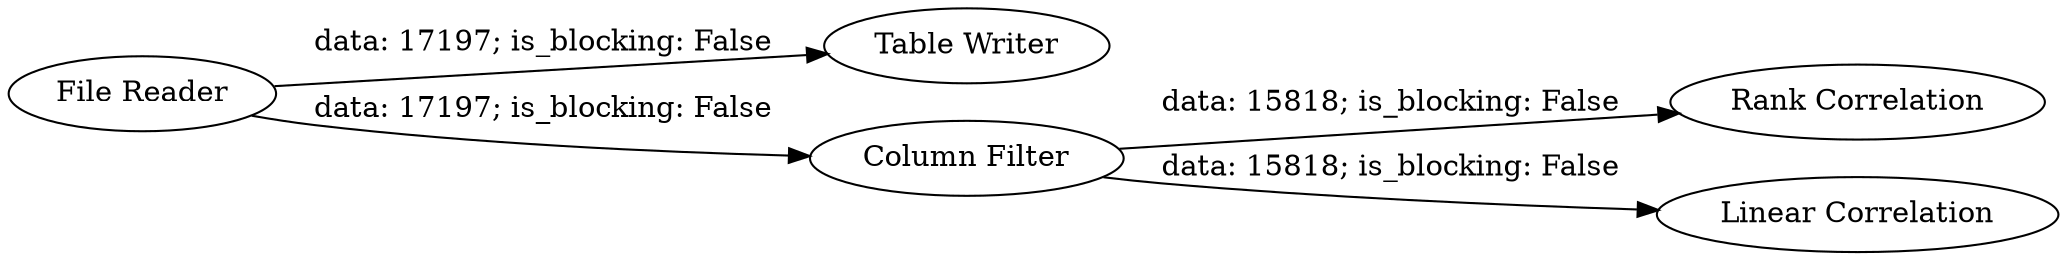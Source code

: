 digraph {
	"4267715089091425192_6" [label="Rank Correlation"]
	"4267715089091425192_4" [label="Linear Correlation"]
	"4267715089091425192_7" [label="Table Writer"]
	"4267715089091425192_5" [label="Column Filter"]
	"4267715089091425192_3" [label="File Reader"]
	"4267715089091425192_5" -> "4267715089091425192_6" [label="data: 15818; is_blocking: False"]
	"4267715089091425192_3" -> "4267715089091425192_5" [label="data: 17197; is_blocking: False"]
	"4267715089091425192_5" -> "4267715089091425192_4" [label="data: 15818; is_blocking: False"]
	"4267715089091425192_3" -> "4267715089091425192_7" [label="data: 17197; is_blocking: False"]
	rankdir=LR
}

